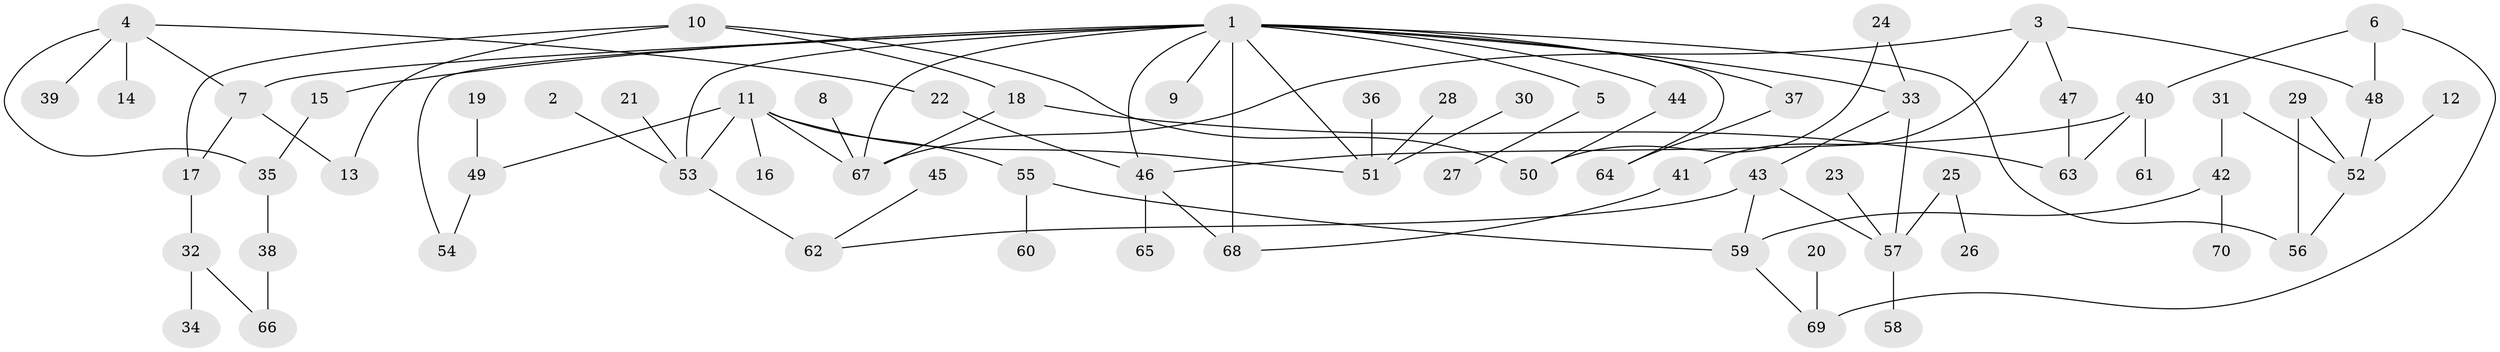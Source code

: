 // original degree distribution, {14: 0.007142857142857143, 3: 0.21428571428571427, 5: 0.03571428571428571, 6: 0.014285714285714285, 4: 0.08571428571428572, 2: 0.3357142857142857, 1: 0.30714285714285716}
// Generated by graph-tools (version 1.1) at 2025/25/03/09/25 03:25:33]
// undirected, 70 vertices, 92 edges
graph export_dot {
graph [start="1"]
  node [color=gray90,style=filled];
  1;
  2;
  3;
  4;
  5;
  6;
  7;
  8;
  9;
  10;
  11;
  12;
  13;
  14;
  15;
  16;
  17;
  18;
  19;
  20;
  21;
  22;
  23;
  24;
  25;
  26;
  27;
  28;
  29;
  30;
  31;
  32;
  33;
  34;
  35;
  36;
  37;
  38;
  39;
  40;
  41;
  42;
  43;
  44;
  45;
  46;
  47;
  48;
  49;
  50;
  51;
  52;
  53;
  54;
  55;
  56;
  57;
  58;
  59;
  60;
  61;
  62;
  63;
  64;
  65;
  66;
  67;
  68;
  69;
  70;
  1 -- 5 [weight=1.0];
  1 -- 7 [weight=1.0];
  1 -- 9 [weight=1.0];
  1 -- 15 [weight=1.0];
  1 -- 33 [weight=1.0];
  1 -- 37 [weight=1.0];
  1 -- 44 [weight=1.0];
  1 -- 46 [weight=1.0];
  1 -- 51 [weight=1.0];
  1 -- 53 [weight=1.0];
  1 -- 54 [weight=1.0];
  1 -- 56 [weight=1.0];
  1 -- 64 [weight=1.0];
  1 -- 67 [weight=1.0];
  1 -- 68 [weight=1.0];
  2 -- 53 [weight=1.0];
  3 -- 41 [weight=1.0];
  3 -- 47 [weight=1.0];
  3 -- 48 [weight=1.0];
  3 -- 67 [weight=1.0];
  4 -- 7 [weight=1.0];
  4 -- 14 [weight=1.0];
  4 -- 22 [weight=1.0];
  4 -- 35 [weight=1.0];
  4 -- 39 [weight=1.0];
  5 -- 27 [weight=1.0];
  6 -- 40 [weight=1.0];
  6 -- 48 [weight=1.0];
  6 -- 69 [weight=1.0];
  7 -- 13 [weight=1.0];
  7 -- 17 [weight=1.0];
  8 -- 67 [weight=1.0];
  10 -- 13 [weight=1.0];
  10 -- 17 [weight=1.0];
  10 -- 18 [weight=1.0];
  10 -- 50 [weight=1.0];
  11 -- 16 [weight=1.0];
  11 -- 49 [weight=1.0];
  11 -- 51 [weight=1.0];
  11 -- 53 [weight=1.0];
  11 -- 55 [weight=1.0];
  11 -- 67 [weight=1.0];
  12 -- 52 [weight=1.0];
  15 -- 35 [weight=1.0];
  17 -- 32 [weight=1.0];
  18 -- 63 [weight=1.0];
  18 -- 67 [weight=1.0];
  19 -- 49 [weight=1.0];
  20 -- 69 [weight=1.0];
  21 -- 53 [weight=1.0];
  22 -- 46 [weight=1.0];
  23 -- 57 [weight=1.0];
  24 -- 33 [weight=1.0];
  24 -- 50 [weight=1.0];
  25 -- 26 [weight=1.0];
  25 -- 57 [weight=1.0];
  28 -- 51 [weight=1.0];
  29 -- 52 [weight=1.0];
  29 -- 56 [weight=1.0];
  30 -- 51 [weight=1.0];
  31 -- 42 [weight=1.0];
  31 -- 52 [weight=1.0];
  32 -- 34 [weight=1.0];
  32 -- 66 [weight=1.0];
  33 -- 43 [weight=1.0];
  33 -- 57 [weight=1.0];
  35 -- 38 [weight=1.0];
  36 -- 51 [weight=1.0];
  37 -- 64 [weight=1.0];
  38 -- 66 [weight=1.0];
  40 -- 46 [weight=1.0];
  40 -- 61 [weight=1.0];
  40 -- 63 [weight=1.0];
  41 -- 68 [weight=1.0];
  42 -- 59 [weight=1.0];
  42 -- 70 [weight=1.0];
  43 -- 57 [weight=1.0];
  43 -- 59 [weight=1.0];
  43 -- 62 [weight=1.0];
  44 -- 50 [weight=1.0];
  45 -- 62 [weight=1.0];
  46 -- 65 [weight=1.0];
  46 -- 68 [weight=1.0];
  47 -- 63 [weight=1.0];
  48 -- 52 [weight=1.0];
  49 -- 54 [weight=1.0];
  52 -- 56 [weight=1.0];
  53 -- 62 [weight=2.0];
  55 -- 59 [weight=1.0];
  55 -- 60 [weight=1.0];
  57 -- 58 [weight=1.0];
  59 -- 69 [weight=1.0];
}
